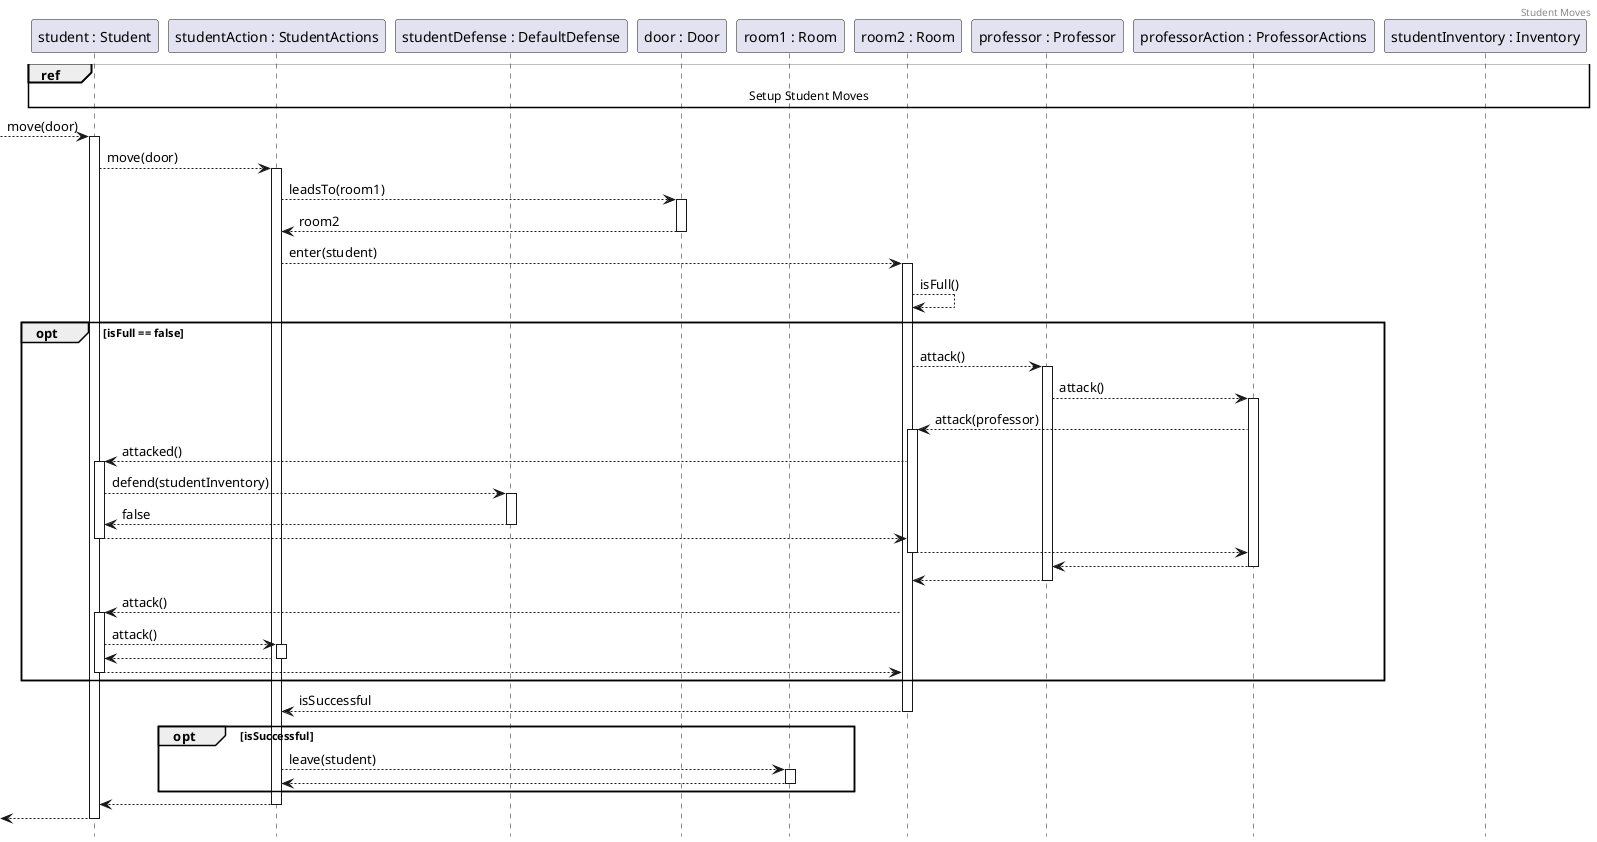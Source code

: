 @startuml StudentMoves
header Student Moves
hide footbox

participant student as "student : Student"
participant studentAction as "studentAction : StudentActions"
participant defense as "studentDefense : DefaultDefense"
participant door as "door : Door"
participant room1 as "room1 : Room"
participant room2 as "room2 : Room"
participant professor as "professor : Professor"
participant action as "professorAction : ProfessorActions"
participant inventory as "studentInventory : Inventory"

ref over student, inventory : Setup Student Moves

--> student ++: move(door)
student --> studentAction ++: move(door)

studentAction --> door ++: leadsTo(room1)
return room2

studentAction --> room2 ++: enter(student)

/' 
itt mindenképp előbb kéne ezt ellenőrizni, hogy a 
halálába ne léphessen
'/
room2 --> room2 : isFull()

opt isFull == false
/' 
azért ez a sorrend, mert a room egy foreach-el megy végig
a bent lévőkön, és a professzor korábban volt benn, vagyis vele
kezdi
'/

    room2 --> professor ++: attack()
    professor --> action ++: attack()
    action --> room2 ++: attack(professor)
    room2 --> student ++: attacked() 
    student --> defense ++: defend(studentInventory)

    ' ez garantáltan false lesz, mert üres az inventory-ja
    return false
    return 
    return
    return
    return
    

/' 
FONTOS! itt kéne lezárni a hitvitát, hogy ki kezeli azt, hogy
ha a student halott, akkor meghívja-e a függvényét és a 
state tiltsa meg neki a dolgot, vagy ő maga ellenőrizze
'/
    room2 --> student ++: attack()
    student --> studentAction ++: attack()
    return
    return
    
end

return isSuccessful

opt isSuccessful
    studentAction --> room1 ++: leave(student)
    return
end

return
return

@enduml